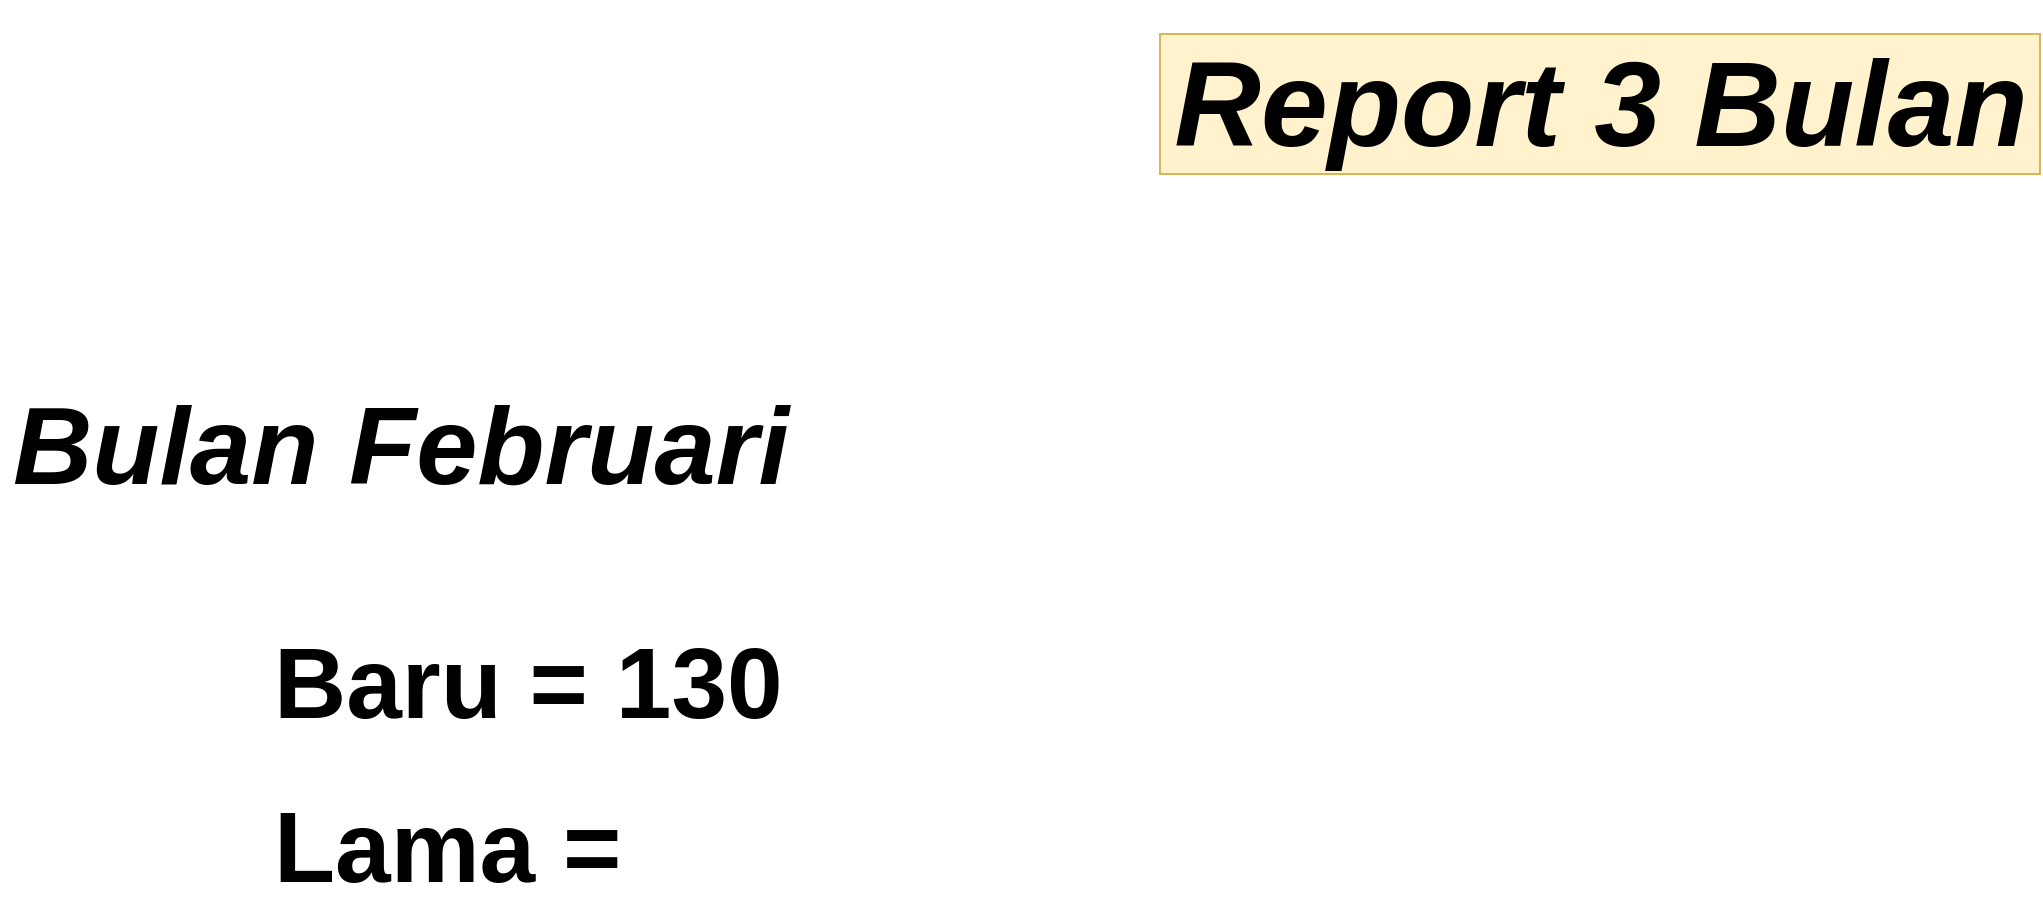 <mxfile version="17.5.0" type="github">
  <diagram name="Page-1" id="12e1b939-464a-85fe-373e-61e167be1490">
    <mxGraphModel dx="1983" dy="1170" grid="1" gridSize="10" guides="1" tooltips="1" connect="1" arrows="1" fold="1" page="1" pageScale="1.5" pageWidth="1169" pageHeight="826" background="none" math="0" shadow="0">
      <root>
        <mxCell id="0" />
        <mxCell id="1" parent="0" />
        <mxCell id="6cxzUDg0vM3e0AavbFqb-1" value="&lt;h1&gt;&lt;font size=&quot;1&quot;&gt;&lt;b style=&quot;font-size: 60px&quot;&gt;&lt;i&gt;Report 3 Bulan&lt;/i&gt;&lt;/b&gt;&lt;/font&gt;&lt;/h1&gt;" style="text;html=1;align=center;verticalAlign=middle;resizable=0;points=[];autosize=1;strokeColor=#d6b656;fillColor=#fff2cc;" vertex="1" parent="1">
          <mxGeometry x="685" y="85" width="440" height="70" as="geometry" />
        </mxCell>
        <mxCell id="6cxzUDg0vM3e0AavbFqb-2" value="&lt;h1&gt;&lt;font style=&quot;font-size: 55px&quot;&gt;&lt;b&gt;&lt;i&gt;Bulan Februari&lt;/i&gt;&lt;/b&gt;&lt;/font&gt;&lt;/h1&gt;" style="text;html=1;align=center;verticalAlign=middle;resizable=0;points=[];autosize=1;" vertex="1" parent="1">
          <mxGeometry x="105" y="260" width="400" height="60" as="geometry" />
        </mxCell>
        <mxCell id="6cxzUDg0vM3e0AavbFqb-6" value="&lt;h1&gt;&lt;font style=&quot;font-size: 55px&quot;&gt;&lt;b&gt;&lt;span style=&quot;font-size: 50px&quot;&gt;Baru = 130&lt;/span&gt;&lt;/b&gt;&lt;/font&gt;&lt;/h1&gt;&lt;div&gt;&lt;font style=&quot;font-size: 55px&quot;&gt;&lt;b&gt;&lt;span style=&quot;font-size: 50px&quot;&gt;Lama =&amp;nbsp;&lt;/span&gt;&lt;/b&gt;&lt;/font&gt;&lt;/div&gt;" style="text;html=1;align=left;verticalAlign=middle;resizable=0;points=[];autosize=1;" vertex="1" parent="1">
          <mxGeometry x="240" y="395" width="270" height="90" as="geometry" />
        </mxCell>
      </root>
    </mxGraphModel>
  </diagram>
</mxfile>
